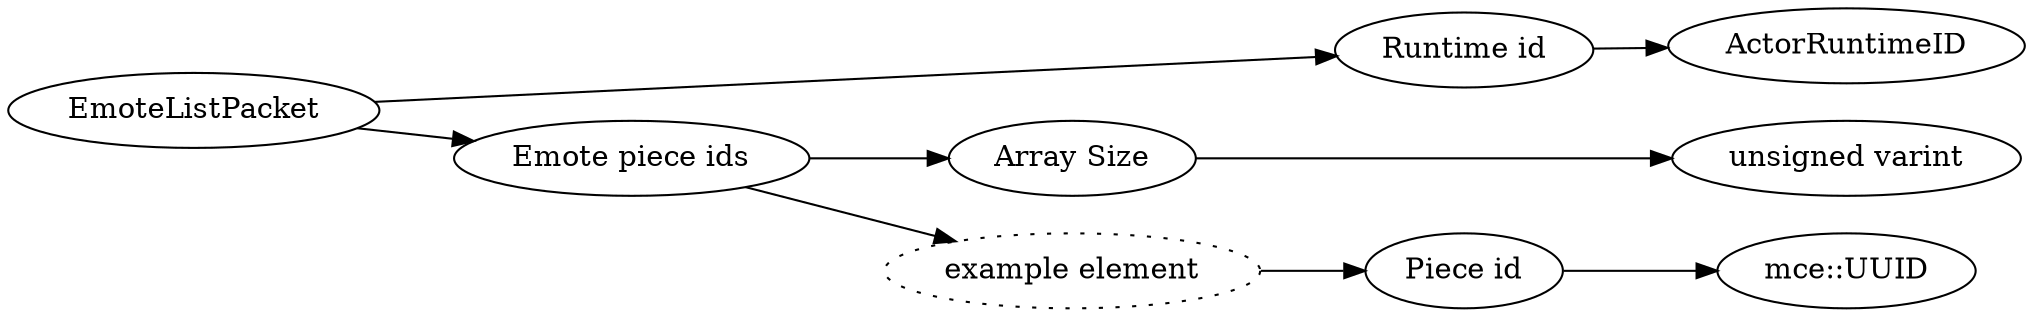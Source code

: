 digraph "EmoteListPacket" {
rankdir = LR
0
0 -> 1
1 -> 2
0 -> 3
3 -> 4
4 -> 5
3 -> 6
6 -> 7
7 -> 8

0 [label="EmoteListPacket",comment="name: \"EmoteListPacket\", typeName: \"\", id: 0, branchId: 152, recurseId: -1, attributes: 0, notes: \"\""];
1 [label="Runtime id",comment="name: \"Runtime id\", typeName: \"ActorRuntimeID\", id: 1, branchId: 0, recurseId: -1, attributes: 256, notes: \"\""];
2 [label="ActorRuntimeID",comment="name: \"ActorRuntimeID\", typeName: \"\", id: 2, branchId: 0, recurseId: -1, attributes: 512, notes: \"\""];
3 [label="Emote piece ids",comment="name: \"Emote piece ids\", typeName: \"\", id: 3, branchId: 0, recurseId: -1, attributes: 8, notes: \"\""];
4 [label="Array Size",comment="name: \"Array Size\", typeName: \"\", id: 4, branchId: 0, recurseId: -1, attributes: 0, notes: \"\""];
5 [label="unsigned varint",comment="name: \"unsigned varint\", typeName: \"\", id: 5, branchId: 0, recurseId: -1, attributes: 512, notes: \"\""];
6 [label="example element",style=dotted,comment="name: \"example element\", typeName: \"\", id: 6, branchId: 0, recurseId: -1, attributes: 16, notes: \"\""];
7 [label="Piece id",comment="name: \"Piece id\", typeName: \"mce::UUID\", id: 7, branchId: 0, recurseId: -1, attributes: 256, notes: \"\""];
8 [label="mce::UUID",comment="name: \"mce::UUID\", typeName: \"\", id: 8, branchId: 0, recurseId: -1, attributes: 512, notes: \"\""];
{ rank = max;2;5;8}

}
